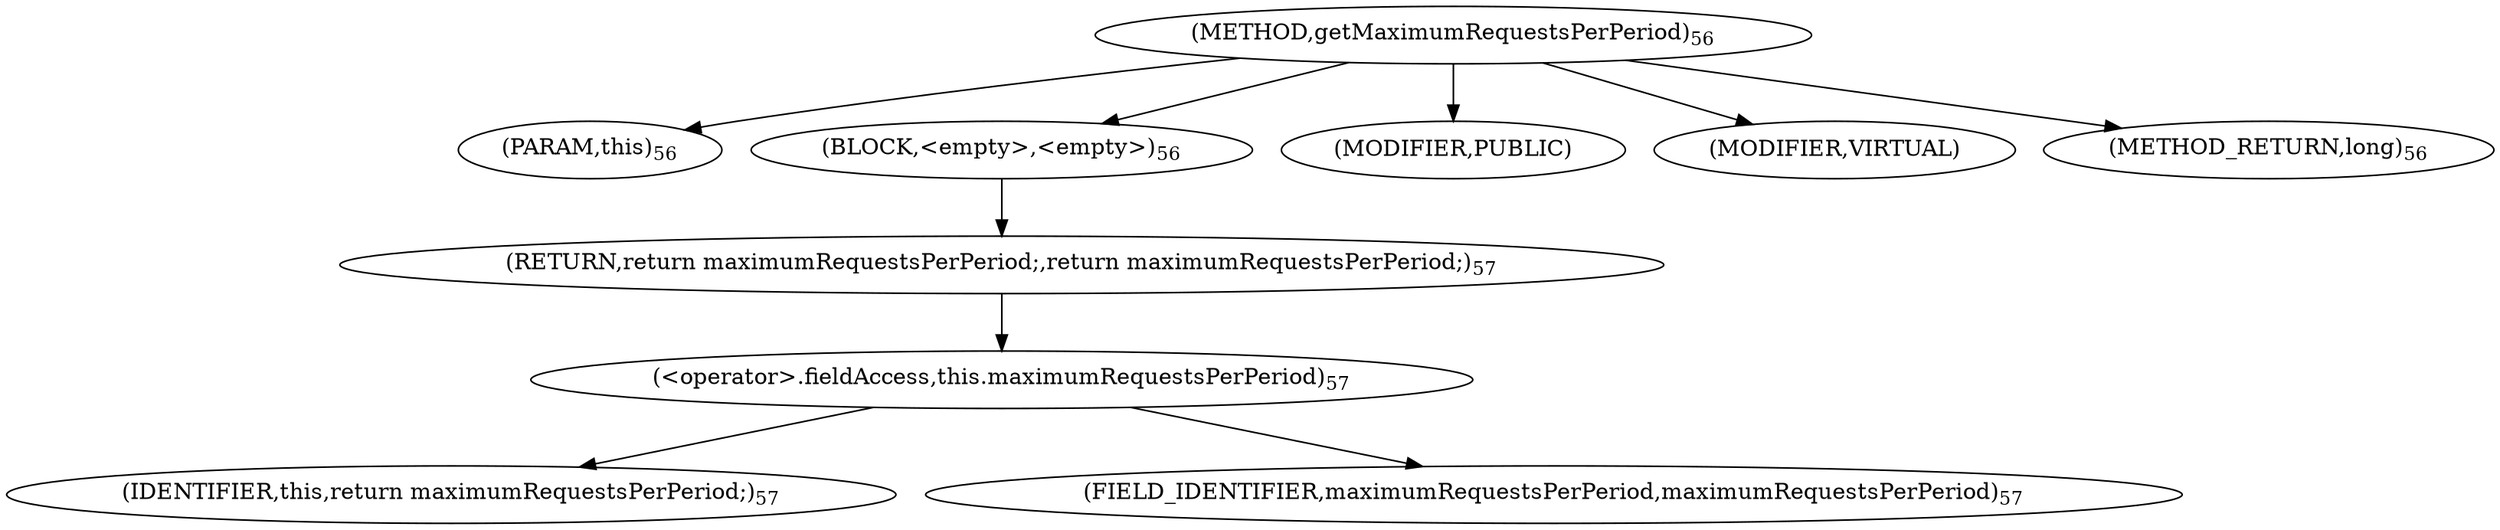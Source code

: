 digraph "getMaximumRequestsPerPeriod" {  
"109" [label = <(METHOD,getMaximumRequestsPerPeriod)<SUB>56</SUB>> ]
"110" [label = <(PARAM,this)<SUB>56</SUB>> ]
"111" [label = <(BLOCK,&lt;empty&gt;,&lt;empty&gt;)<SUB>56</SUB>> ]
"112" [label = <(RETURN,return maximumRequestsPerPeriod;,return maximumRequestsPerPeriod;)<SUB>57</SUB>> ]
"113" [label = <(&lt;operator&gt;.fieldAccess,this.maximumRequestsPerPeriod)<SUB>57</SUB>> ]
"114" [label = <(IDENTIFIER,this,return maximumRequestsPerPeriod;)<SUB>57</SUB>> ]
"115" [label = <(FIELD_IDENTIFIER,maximumRequestsPerPeriod,maximumRequestsPerPeriod)<SUB>57</SUB>> ]
"116" [label = <(MODIFIER,PUBLIC)> ]
"117" [label = <(MODIFIER,VIRTUAL)> ]
"118" [label = <(METHOD_RETURN,long)<SUB>56</SUB>> ]
  "109" -> "110" 
  "109" -> "111" 
  "109" -> "116" 
  "109" -> "117" 
  "109" -> "118" 
  "111" -> "112" 
  "112" -> "113" 
  "113" -> "114" 
  "113" -> "115" 
}
